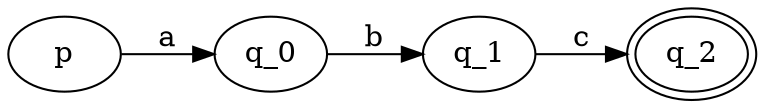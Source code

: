 digraph "p-abc" {
  rankdir=LR;
  "q_2" [peripheries=2];

  "p" -> "q_0"   [label="a"];
  "q_0" -> "q_1" [label="b"];
  "q_1" -> "q_2" [label="c"];
}
